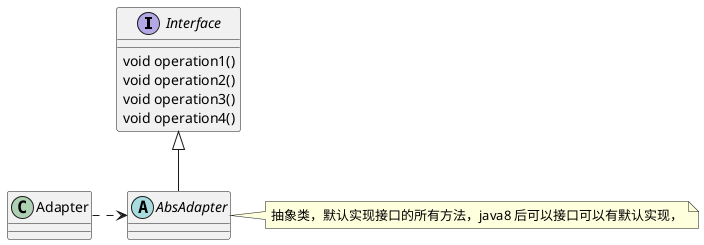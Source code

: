 @startuml

Interface Interface{
    void operation1()
    void operation2()
    void operation3()
    void operation4()
}

abstract class AbsAdapter
note right of AbsAdapter : 抽象类，默认实现接口的所有方法，java8 后可以接口可以有默认实现，
class Adapter

Interface <|-- AbsAdapter
Adapter .> AbsAdapter

@enduml
